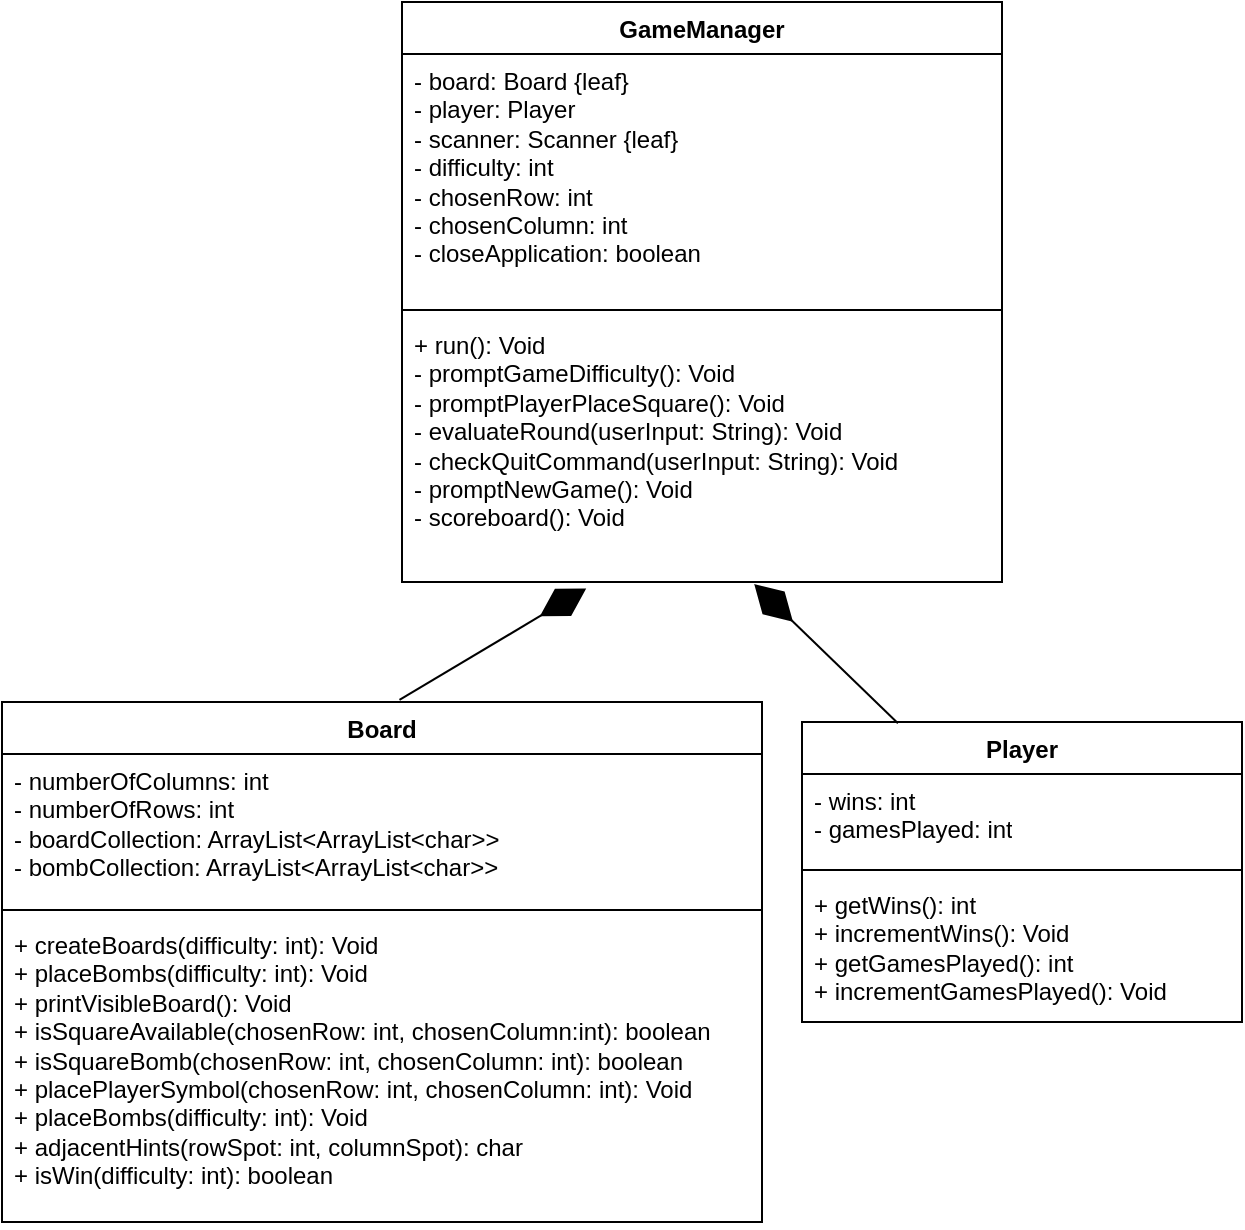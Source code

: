 <mxfile version="24.8.3">
  <diagram name="Page-1" id="RZKibCni7g9kxZXS_z_n">
    <mxGraphModel dx="984" dy="625" grid="1" gridSize="10" guides="1" tooltips="1" connect="1" arrows="1" fold="1" page="1" pageScale="1" pageWidth="827" pageHeight="1169" math="0" shadow="0">
      <root>
        <mxCell id="0" />
        <mxCell id="1" parent="0" />
        <mxCell id="U2EwRurGT0Z17VS3B1_g-1" value="Player" style="swimlane;fontStyle=1;align=center;verticalAlign=top;childLayout=stackLayout;horizontal=1;startSize=26;horizontalStack=0;resizeParent=1;resizeParentMax=0;resizeLast=0;collapsible=1;marginBottom=0;whiteSpace=wrap;html=1;" parent="1" vertex="1">
          <mxGeometry x="490" y="380" width="220" height="150" as="geometry" />
        </mxCell>
        <mxCell id="U2EwRurGT0Z17VS3B1_g-2" value="&lt;div&gt;- wins: int&lt;/div&gt;&lt;div&gt;&lt;span style=&quot;background-color: initial;&quot;&gt;- gamesPlayed: int&lt;/span&gt;&lt;br&gt;&lt;/div&gt;&lt;div&gt;&lt;br&gt;&lt;/div&gt;" style="text;strokeColor=none;fillColor=none;align=left;verticalAlign=top;spacingLeft=4;spacingRight=4;overflow=hidden;rotatable=0;points=[[0,0.5],[1,0.5]];portConstraint=eastwest;whiteSpace=wrap;html=1;" parent="U2EwRurGT0Z17VS3B1_g-1" vertex="1">
          <mxGeometry y="26" width="220" height="44" as="geometry" />
        </mxCell>
        <mxCell id="U2EwRurGT0Z17VS3B1_g-3" value="" style="line;strokeWidth=1;fillColor=none;align=left;verticalAlign=middle;spacingTop=-1;spacingLeft=3;spacingRight=3;rotatable=0;labelPosition=right;points=[];portConstraint=eastwest;strokeColor=inherit;" parent="U2EwRurGT0Z17VS3B1_g-1" vertex="1">
          <mxGeometry y="70" width="220" height="8" as="geometry" />
        </mxCell>
        <mxCell id="U2EwRurGT0Z17VS3B1_g-4" value="&lt;div&gt;&lt;span style=&quot;background-color: initial;&quot;&gt;+ getWins(): int&lt;/span&gt;&lt;br&gt;&lt;/div&gt;&lt;div&gt;+ incrementWins(): Void&lt;/div&gt;&lt;div&gt;+ getGamesPlayed(): int&lt;/div&gt;&lt;div&gt;+ incrementGamesPlayed(): Void&lt;/div&gt;" style="text;strokeColor=none;fillColor=none;align=left;verticalAlign=top;spacingLeft=4;spacingRight=4;overflow=hidden;rotatable=0;points=[[0,0.5],[1,0.5]];portConstraint=eastwest;whiteSpace=wrap;html=1;" parent="U2EwRurGT0Z17VS3B1_g-1" vertex="1">
          <mxGeometry y="78" width="220" height="72" as="geometry" />
        </mxCell>
        <mxCell id="U2EwRurGT0Z17VS3B1_g-6" value="Board" style="swimlane;fontStyle=1;align=center;verticalAlign=top;childLayout=stackLayout;horizontal=1;startSize=26;horizontalStack=0;resizeParent=1;resizeParentMax=0;resizeLast=0;collapsible=1;marginBottom=0;whiteSpace=wrap;html=1;" parent="1" vertex="1">
          <mxGeometry x="90" y="370" width="380" height="260" as="geometry" />
        </mxCell>
        <mxCell id="U2EwRurGT0Z17VS3B1_g-7" value="- numberOfColumns: int&lt;div&gt;- numberOfRows: int&lt;br&gt;&lt;div&gt;- boardCollection: ArrayList&amp;lt;ArrayList&amp;lt;char&amp;gt;&amp;gt;&lt;/div&gt;&lt;div&gt;&lt;span style=&quot;background-color: initial;&quot;&gt;- bombCollection: ArrayList&amp;lt;ArrayList&amp;lt;char&amp;gt;&amp;gt;&lt;/span&gt;&lt;/div&gt;&lt;/div&gt;" style="text;strokeColor=none;fillColor=none;align=left;verticalAlign=top;spacingLeft=4;spacingRight=4;overflow=hidden;rotatable=0;points=[[0,0.5],[1,0.5]];portConstraint=eastwest;whiteSpace=wrap;html=1;" parent="U2EwRurGT0Z17VS3B1_g-6" vertex="1">
          <mxGeometry y="26" width="380" height="74" as="geometry" />
        </mxCell>
        <mxCell id="U2EwRurGT0Z17VS3B1_g-8" value="" style="line;strokeWidth=1;fillColor=none;align=left;verticalAlign=middle;spacingTop=-1;spacingLeft=3;spacingRight=3;rotatable=0;labelPosition=right;points=[];portConstraint=eastwest;strokeColor=inherit;" parent="U2EwRurGT0Z17VS3B1_g-6" vertex="1">
          <mxGeometry y="100" width="380" height="8" as="geometry" />
        </mxCell>
        <mxCell id="U2EwRurGT0Z17VS3B1_g-9" value="+ createBoards(difficulty: int): Void&lt;div&gt;+ placeBombs(difficulty: int): Void&lt;/div&gt;&lt;div&gt;+ printVisibleBoard(): Void&lt;/div&gt;&lt;div&gt;&lt;span style=&quot;background-color: initial;&quot;&gt;+ isSquareAvailable(chosenRow: int, chosenColumn:int): boolean&lt;/span&gt;&lt;br&gt;&lt;/div&gt;&lt;div&gt;+ isSquareBomb(chosenRow: int, chosenColumn: int): boolean&lt;/div&gt;&lt;div&gt;+ placePlayerSymbol(chosenRow: int, chosenColumn: int): Void&lt;/div&gt;&lt;div&gt;+ placeBombs(difficulty: int): Void&lt;/div&gt;&lt;div&gt;+ adjacentHints(rowSpot: int, columnSpot): char&lt;/div&gt;&lt;div&gt;+ isWin(difficulty: int): boolean&lt;/div&gt;&lt;div&gt;&lt;div&gt;&lt;br&gt;&lt;/div&gt;&lt;/div&gt;" style="text;strokeColor=none;fillColor=none;align=left;verticalAlign=top;spacingLeft=4;spacingRight=4;overflow=hidden;rotatable=0;points=[[0,0.5],[1,0.5]];portConstraint=eastwest;whiteSpace=wrap;html=1;" parent="U2EwRurGT0Z17VS3B1_g-6" vertex="1">
          <mxGeometry y="108" width="380" height="152" as="geometry" />
        </mxCell>
        <mxCell id="U2EwRurGT0Z17VS3B1_g-10" value="GameManager" style="swimlane;fontStyle=1;align=center;verticalAlign=top;childLayout=stackLayout;horizontal=1;startSize=26;horizontalStack=0;resizeParent=1;resizeParentMax=0;resizeLast=0;collapsible=1;marginBottom=0;whiteSpace=wrap;html=1;" parent="1" vertex="1">
          <mxGeometry x="290" y="20" width="300" height="290" as="geometry" />
        </mxCell>
        <mxCell id="U2EwRurGT0Z17VS3B1_g-11" value="- board: Board {leaf}&lt;br&gt;&lt;div&gt;- player: Player&lt;/div&gt;&lt;div&gt;- scanner: Scanner {leaf}&lt;/div&gt;&lt;div&gt;- difficulty: int&lt;/div&gt;&lt;div&gt;- chosenRow: int&lt;/div&gt;&lt;div&gt;- chosenColumn: int&lt;/div&gt;&lt;div&gt;- closeApplication: boolean&lt;/div&gt;" style="text;strokeColor=none;fillColor=none;align=left;verticalAlign=top;spacingLeft=4;spacingRight=4;overflow=hidden;rotatable=0;points=[[0,0.5],[1,0.5]];portConstraint=eastwest;whiteSpace=wrap;html=1;" parent="U2EwRurGT0Z17VS3B1_g-10" vertex="1">
          <mxGeometry y="26" width="300" height="124" as="geometry" />
        </mxCell>
        <mxCell id="U2EwRurGT0Z17VS3B1_g-12" value="" style="line;strokeWidth=1;fillColor=none;align=left;verticalAlign=middle;spacingTop=-1;spacingLeft=3;spacingRight=3;rotatable=0;labelPosition=right;points=[];portConstraint=eastwest;strokeColor=inherit;" parent="U2EwRurGT0Z17VS3B1_g-10" vertex="1">
          <mxGeometry y="150" width="300" height="8" as="geometry" />
        </mxCell>
        <mxCell id="U2EwRurGT0Z17VS3B1_g-13" value="+ run(): Void&lt;div&gt;&lt;span style=&quot;background-color: initial;&quot;&gt;- promptGameDifficulty(): Void&lt;/span&gt;&lt;br&gt;&lt;/div&gt;&lt;div&gt;&lt;span style=&quot;background-color: initial;&quot;&gt;- promptPlayerPlaceSquare(): Void&lt;/span&gt;&lt;br&gt;&lt;/div&gt;&lt;div&gt;- evaluateRound(userInput: String): Void&lt;/div&gt;&lt;div&gt;&lt;span style=&quot;background-color: initial;&quot;&gt;- checkQuitCommand(userInput: String): Void&lt;/span&gt;&lt;br&gt;&lt;/div&gt;&lt;div&gt;&lt;span style=&quot;background-color: initial;&quot;&gt;- promptNewGame(): Void&lt;/span&gt;&lt;/div&gt;&lt;div&gt;&lt;span style=&quot;background-color: initial;&quot;&gt;- scoreboard(): Void&lt;/span&gt;&lt;/div&gt;" style="text;strokeColor=none;fillColor=none;align=left;verticalAlign=top;spacingLeft=4;spacingRight=4;overflow=hidden;rotatable=0;points=[[0,0.5],[1,0.5]];portConstraint=eastwest;whiteSpace=wrap;html=1;" parent="U2EwRurGT0Z17VS3B1_g-10" vertex="1">
          <mxGeometry y="158" width="300" height="132" as="geometry" />
        </mxCell>
        <mxCell id="U2EwRurGT0Z17VS3B1_g-14" value="" style="endArrow=diamondThin;endFill=1;endSize=24;html=1;rounded=0;exitX=0.523;exitY=-0.004;exitDx=0;exitDy=0;exitPerimeter=0;entryX=0.307;entryY=1.025;entryDx=0;entryDy=0;entryPerimeter=0;" parent="1" source="U2EwRurGT0Z17VS3B1_g-6" target="U2EwRurGT0Z17VS3B1_g-13" edge="1">
          <mxGeometry width="160" relative="1" as="geometry">
            <mxPoint x="500" y="450" as="sourcePoint" />
            <mxPoint x="450" y="320" as="targetPoint" />
          </mxGeometry>
        </mxCell>
        <mxCell id="U2EwRurGT0Z17VS3B1_g-15" value="" style="endArrow=diamondThin;endFill=1;endSize=24;html=1;rounded=0;entryX=0.587;entryY=1.008;entryDx=0;entryDy=0;entryPerimeter=0;exitX=0.218;exitY=0.004;exitDx=0;exitDy=0;exitPerimeter=0;" parent="1" source="U2EwRurGT0Z17VS3B1_g-1" target="U2EwRurGT0Z17VS3B1_g-13" edge="1">
          <mxGeometry width="160" relative="1" as="geometry">
            <mxPoint x="500" y="360" as="sourcePoint" />
            <mxPoint x="660" y="360" as="targetPoint" />
          </mxGeometry>
        </mxCell>
      </root>
    </mxGraphModel>
  </diagram>
</mxfile>
